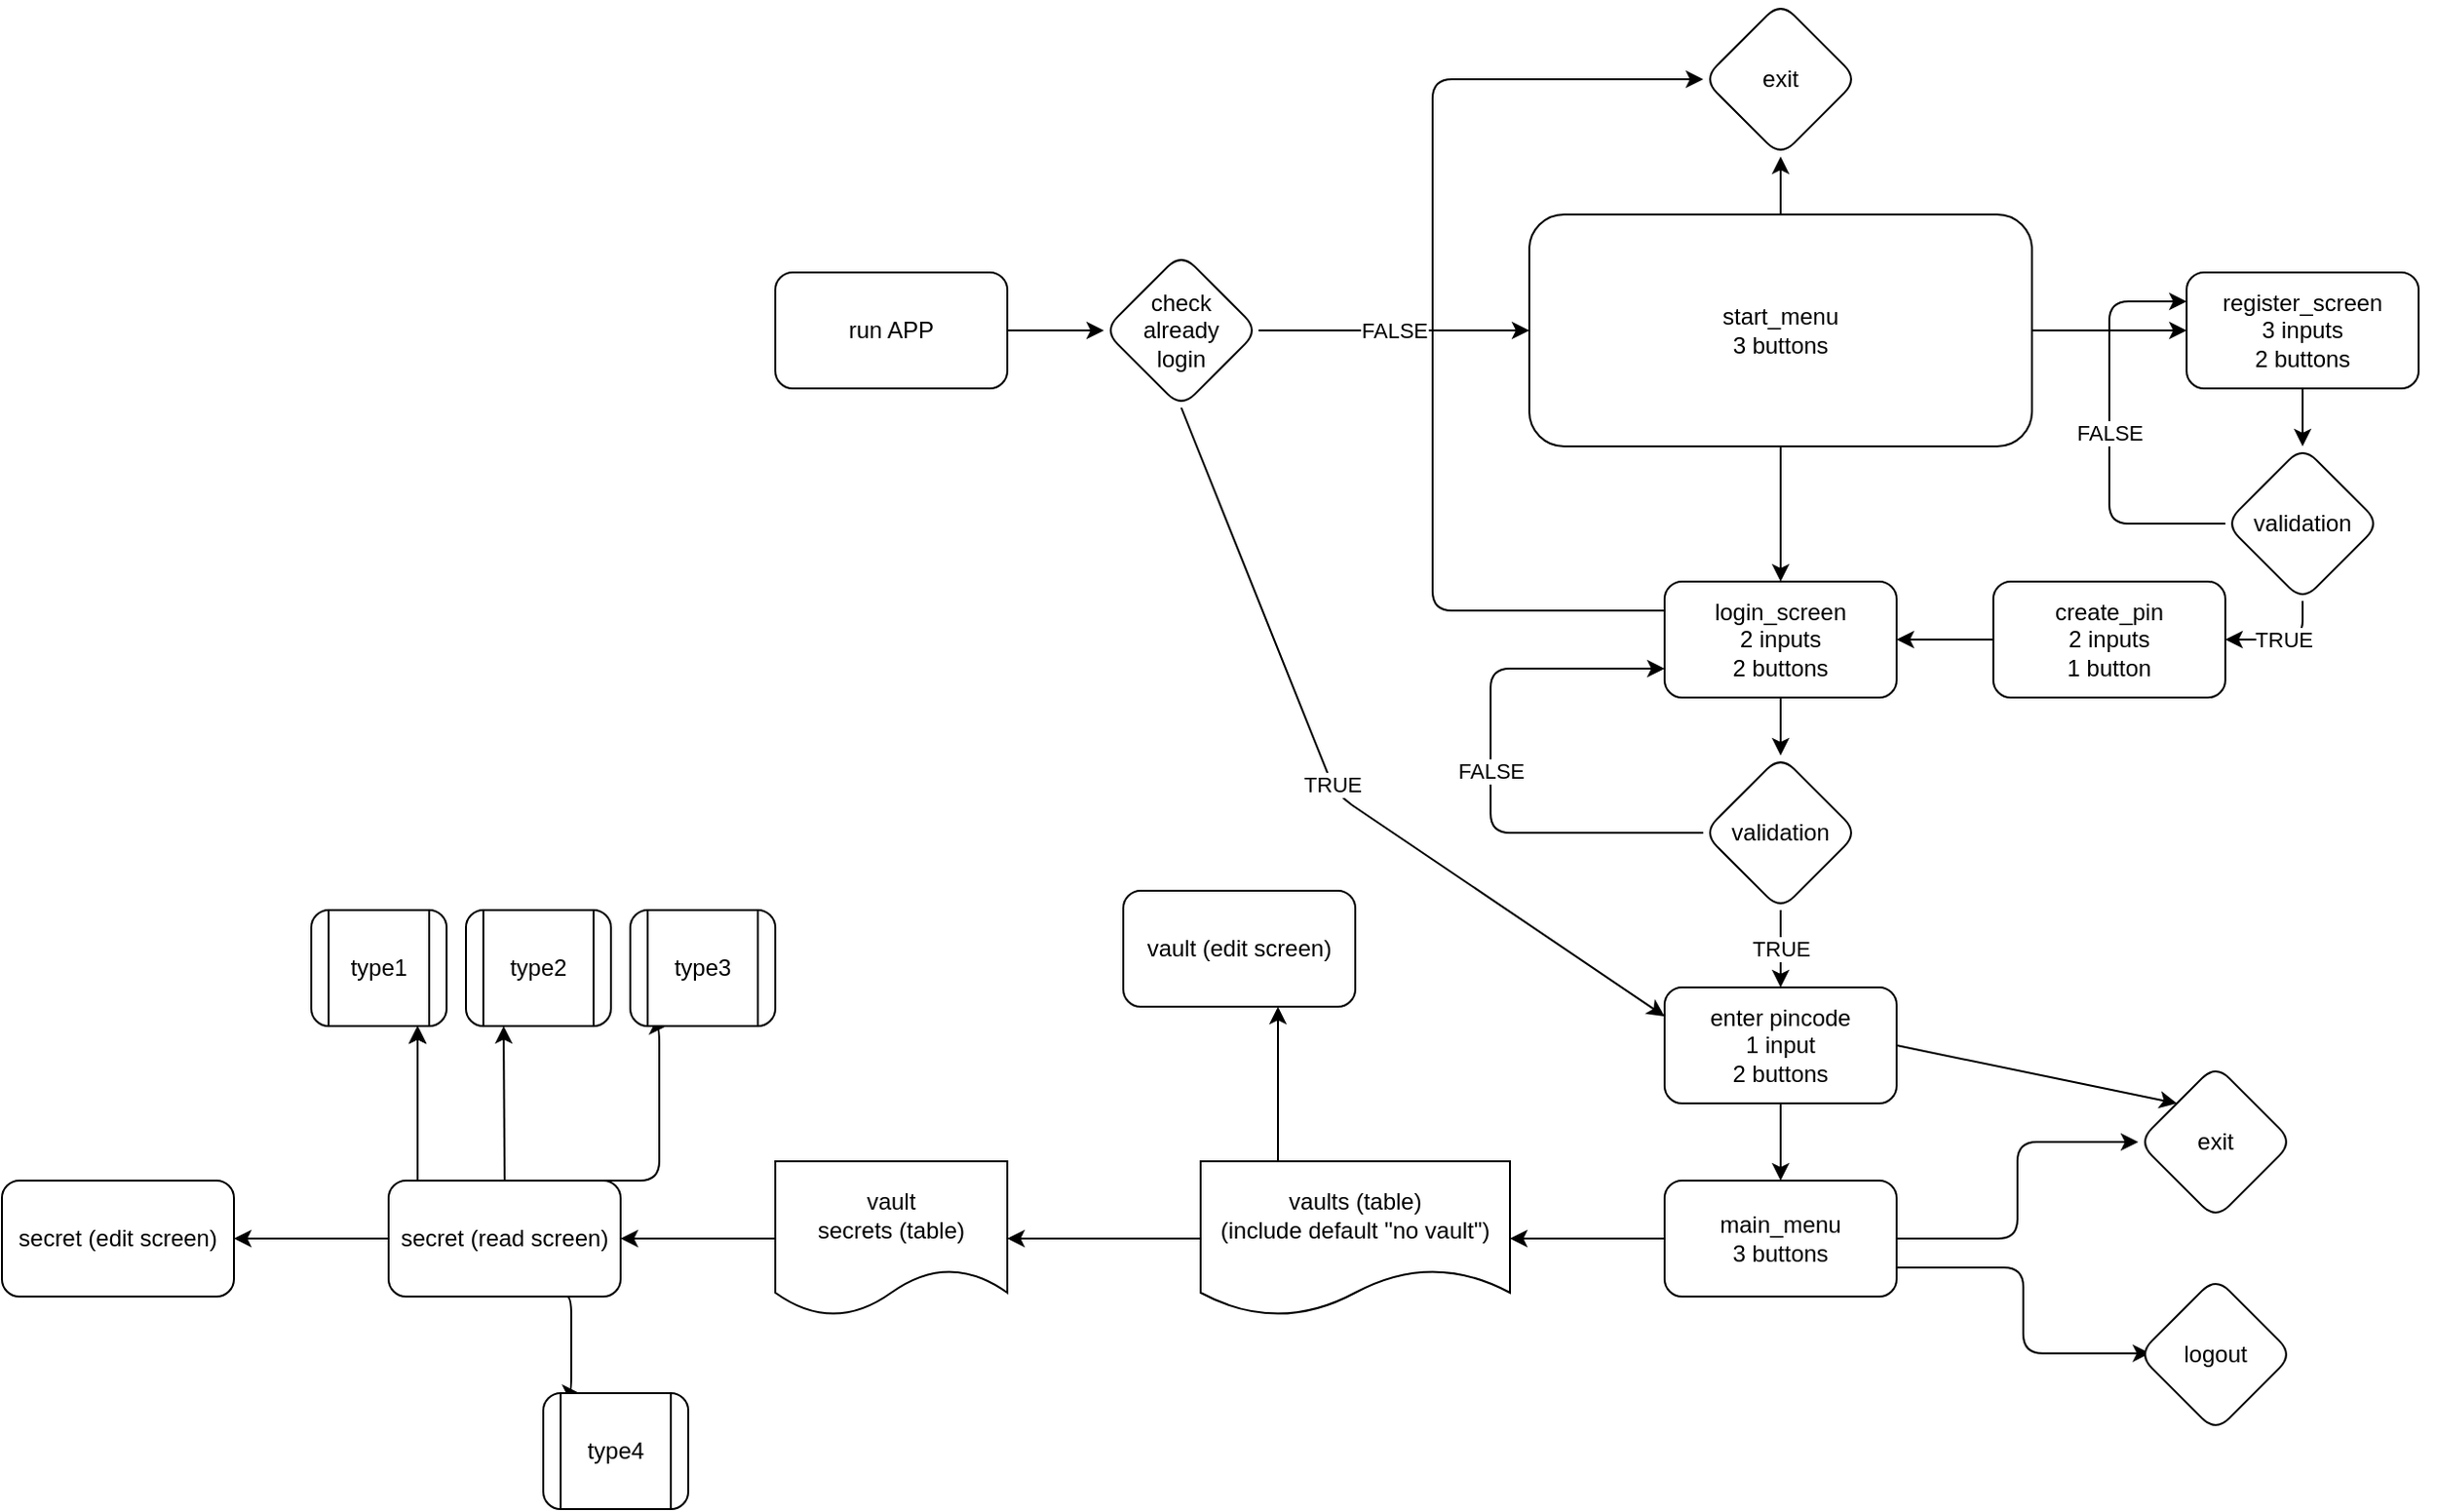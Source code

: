 <mxfile>
    <diagram id="nW1EOqc1Ft2KNOTnj8IP" name="Page-1">
        <mxGraphModel dx="2678" dy="1886" grid="1" gridSize="10" guides="1" tooltips="1" connect="1" arrows="1" fold="1" page="1" pageScale="1" pageWidth="850" pageHeight="1100" math="0" shadow="0">
            <root>
                <mxCell id="0"/>
                <mxCell id="1" parent="0"/>
                <mxCell id="13" value="" style="edgeStyle=none;html=1;" parent="1" source="11" target="12" edge="1">
                    <mxGeometry relative="1" as="geometry"/>
                </mxCell>
                <mxCell id="15" value="" style="edgeStyle=none;html=1;" parent="1" source="11" target="14" edge="1">
                    <mxGeometry relative="1" as="geometry"/>
                </mxCell>
                <mxCell id="17" value="" style="edgeStyle=none;html=1;" parent="1" source="11" target="16" edge="1">
                    <mxGeometry relative="1" as="geometry"/>
                </mxCell>
                <mxCell id="11" value="start_menu&lt;br&gt;3 buttons" style="rounded=1;whiteSpace=wrap;html=1;" parent="1" vertex="1">
                    <mxGeometry x="110" y="70" width="260" height="120" as="geometry"/>
                </mxCell>
                <mxCell id="19" value="" style="edgeStyle=none;html=1;" parent="1" source="12" target="18" edge="1">
                    <mxGeometry relative="1" as="geometry"/>
                </mxCell>
                <mxCell id="48" style="edgeStyle=elbowEdgeStyle;html=1;exitX=0;exitY=0.25;exitDx=0;exitDy=0;entryX=0;entryY=0.5;entryDx=0;entryDy=0;" parent="1" source="12" target="16" edge="1">
                    <mxGeometry relative="1" as="geometry">
                        <Array as="points">
                            <mxPoint x="60" y="90"/>
                        </Array>
                    </mxGeometry>
                </mxCell>
                <mxCell id="12" value="login_screen&lt;br&gt;2 inputs&lt;br&gt;2 buttons" style="whiteSpace=wrap;html=1;rounded=1;" parent="1" vertex="1">
                    <mxGeometry x="180" y="260" width="120" height="60" as="geometry"/>
                </mxCell>
                <mxCell id="28" value="TRUE" style="edgeStyle=orthogonalEdgeStyle;html=1;exitX=0.5;exitY=1;exitDx=0;exitDy=0;entryX=1;entryY=0.5;entryDx=0;entryDy=0;" parent="1" source="53" target="55" edge="1">
                    <mxGeometry relative="1" as="geometry"/>
                </mxCell>
                <mxCell id="30" value="FALSE" style="edgeStyle=elbowEdgeStyle;html=1;exitX=1;exitY=0.5;exitDx=0;exitDy=0;entryX=0.442;entryY=0;entryDx=0;entryDy=0;entryPerimeter=0;" parent="1" source="14" target="14" edge="1">
                    <mxGeometry relative="1" as="geometry">
                        <mxPoint x="600" y="60" as="targetPoint"/>
                    </mxGeometry>
                </mxCell>
                <mxCell id="47" value="FALSE" style="edgeStyle=elbowEdgeStyle;html=1;exitX=0;exitY=0.5;exitDx=0;exitDy=0;entryX=0;entryY=0.25;entryDx=0;entryDy=0;" parent="1" source="53" target="14" edge="1">
                    <mxGeometry relative="1" as="geometry">
                        <Array as="points">
                            <mxPoint x="410" y="180"/>
                            <mxPoint x="450" y="50"/>
                            <mxPoint x="420" y="50"/>
                            <mxPoint x="430" y="70"/>
                            <mxPoint x="400" y="250"/>
                        </Array>
                    </mxGeometry>
                </mxCell>
                <mxCell id="54" style="edgeStyle=none;html=1;exitX=0.5;exitY=1;exitDx=0;exitDy=0;entryX=0.5;entryY=0;entryDx=0;entryDy=0;" edge="1" parent="1" source="14" target="53">
                    <mxGeometry relative="1" as="geometry"/>
                </mxCell>
                <mxCell id="14" value="register_screen&lt;br&gt;3 inputs&lt;br&gt;2 buttons" style="whiteSpace=wrap;html=1;rounded=1;" parent="1" vertex="1">
                    <mxGeometry x="450" y="100" width="120" height="60" as="geometry"/>
                </mxCell>
                <mxCell id="16" value="exit" style="rhombus;whiteSpace=wrap;html=1;rounded=1;" parent="1" vertex="1">
                    <mxGeometry x="200" y="-40" width="80" height="80" as="geometry"/>
                </mxCell>
                <mxCell id="20" value="FALSE" style="edgeStyle=orthogonalEdgeStyle;html=1;exitX=0;exitY=0.5;exitDx=0;exitDy=0;entryX=0;entryY=0.75;entryDx=0;entryDy=0;" parent="1" source="18" target="12" edge="1">
                    <mxGeometry relative="1" as="geometry">
                        <Array as="points">
                            <mxPoint x="90" y="390"/>
                            <mxPoint x="90" y="305"/>
                        </Array>
                    </mxGeometry>
                </mxCell>
                <mxCell id="22" value="TRUE" style="edgeStyle=orthogonalEdgeStyle;html=1;entryX=0.5;entryY=0;entryDx=0;entryDy=0;" parent="1" source="18" target="58" edge="1">
                    <mxGeometry relative="1" as="geometry"/>
                </mxCell>
                <mxCell id="18" value="validation" style="rhombus;whiteSpace=wrap;html=1;rounded=1;" parent="1" vertex="1">
                    <mxGeometry x="200" y="350" width="80" height="80" as="geometry"/>
                </mxCell>
                <mxCell id="24" value="" style="edgeStyle=orthogonalEdgeStyle;html=1;" parent="1" source="21" target="23" edge="1">
                    <mxGeometry relative="1" as="geometry"/>
                </mxCell>
                <mxCell id="51" style="edgeStyle=elbowEdgeStyle;html=1;exitX=1;exitY=0.5;exitDx=0;exitDy=0;entryX=0;entryY=0.5;entryDx=0;entryDy=0;" parent="1" source="21" target="49" edge="1">
                    <mxGeometry relative="1" as="geometry"/>
                </mxCell>
                <mxCell id="52" style="edgeStyle=elbowEdgeStyle;html=1;exitX=1;exitY=0.75;exitDx=0;exitDy=0;entryX=0.077;entryY=0.492;entryDx=0;entryDy=0;entryPerimeter=0;" parent="1" source="21" target="50" edge="1">
                    <mxGeometry relative="1" as="geometry"/>
                </mxCell>
                <mxCell id="21" value="main_menu&lt;br&gt;3 buttons" style="whiteSpace=wrap;html=1;rounded=1;" parent="1" vertex="1">
                    <mxGeometry x="180" y="570" width="120" height="60" as="geometry"/>
                </mxCell>
                <mxCell id="26" value="" style="edgeStyle=orthogonalEdgeStyle;html=1;" parent="1" source="23" target="25" edge="1">
                    <mxGeometry relative="1" as="geometry"/>
                </mxCell>
                <mxCell id="46" value="" style="edgeStyle=elbowEdgeStyle;html=1;" parent="1" source="23" target="45" edge="1">
                    <mxGeometry relative="1" as="geometry"/>
                </mxCell>
                <mxCell id="23" value="vaults (table)&lt;br&gt;(include default &quot;no vault&quot;)" style="shape=document;whiteSpace=wrap;html=1;boundedLbl=1;rounded=1;" parent="1" vertex="1">
                    <mxGeometry x="-60" y="560" width="160" height="80" as="geometry"/>
                </mxCell>
                <mxCell id="32" value="" style="edgeStyle=elbowEdgeStyle;html=1;" parent="1" source="25" target="31" edge="1">
                    <mxGeometry relative="1" as="geometry"/>
                </mxCell>
                <mxCell id="25" value="vault&lt;br&gt;secrets (table)" style="shape=document;whiteSpace=wrap;html=1;boundedLbl=1;rounded=1;" parent="1" vertex="1">
                    <mxGeometry x="-280" y="560" width="120" height="80" as="geometry"/>
                </mxCell>
                <mxCell id="34" value="" style="edgeStyle=elbowEdgeStyle;html=1;" parent="1" source="31" target="33" edge="1">
                    <mxGeometry relative="1" as="geometry"/>
                </mxCell>
                <mxCell id="35" value="" style="edgeStyle=elbowEdgeStyle;html=1;" parent="1" source="31" target="33" edge="1">
                    <mxGeometry relative="1" as="geometry"/>
                </mxCell>
                <mxCell id="36" value="" style="edgeStyle=elbowEdgeStyle;html=1;" parent="1" source="31" target="33" edge="1">
                    <mxGeometry relative="1" as="geometry"/>
                </mxCell>
                <mxCell id="38" style="edgeStyle=elbowEdgeStyle;html=1;exitX=0.5;exitY=0;exitDx=0;exitDy=0;entryX=0.25;entryY=1;entryDx=0;entryDy=0;" parent="1" source="31" target="37" edge="1">
                    <mxGeometry relative="1" as="geometry"/>
                </mxCell>
                <mxCell id="40" style="edgeStyle=elbowEdgeStyle;html=1;exitX=0.75;exitY=0;exitDx=0;exitDy=0;entryX=0.25;entryY=1;entryDx=0;entryDy=0;" parent="1" source="31" target="39" edge="1">
                    <mxGeometry relative="1" as="geometry">
                        <Array as="points">
                            <mxPoint x="-340" y="540"/>
                        </Array>
                    </mxGeometry>
                </mxCell>
                <mxCell id="42" style="edgeStyle=elbowEdgeStyle;html=1;exitX=0.75;exitY=1;exitDx=0;exitDy=0;entryX=0.25;entryY=0;entryDx=0;entryDy=0;" parent="1" source="31" target="41" edge="1">
                    <mxGeometry relative="1" as="geometry"/>
                </mxCell>
                <mxCell id="44" value="" style="edgeStyle=elbowEdgeStyle;html=1;" parent="1" source="31" target="43" edge="1">
                    <mxGeometry relative="1" as="geometry"/>
                </mxCell>
                <mxCell id="31" value="secret (read screen)" style="whiteSpace=wrap;html=1;rounded=1;" parent="1" vertex="1">
                    <mxGeometry x="-480" y="570" width="120" height="60" as="geometry"/>
                </mxCell>
                <mxCell id="33" value="type1" style="shape=process;whiteSpace=wrap;html=1;backgroundOutline=1;rounded=1;" parent="1" vertex="1">
                    <mxGeometry x="-520" y="430" width="70" height="60" as="geometry"/>
                </mxCell>
                <mxCell id="37" value="type2" style="shape=process;whiteSpace=wrap;html=1;backgroundOutline=1;rounded=1;" parent="1" vertex="1">
                    <mxGeometry x="-440" y="430" width="75" height="60" as="geometry"/>
                </mxCell>
                <mxCell id="39" value="type3" style="shape=process;whiteSpace=wrap;html=1;backgroundOutline=1;rounded=1;" parent="1" vertex="1">
                    <mxGeometry x="-355" y="430" width="75" height="60" as="geometry"/>
                </mxCell>
                <mxCell id="41" value="type4" style="shape=process;whiteSpace=wrap;html=1;backgroundOutline=1;rounded=1;" parent="1" vertex="1">
                    <mxGeometry x="-400" y="680" width="75" height="60" as="geometry"/>
                </mxCell>
                <mxCell id="43" value="secret (edit screen)" style="whiteSpace=wrap;html=1;rounded=1;" parent="1" vertex="1">
                    <mxGeometry x="-680" y="570" width="120" height="60" as="geometry"/>
                </mxCell>
                <mxCell id="45" value="vault (edit screen)" style="whiteSpace=wrap;html=1;rounded=1;" parent="1" vertex="1">
                    <mxGeometry x="-100" y="420" width="120" height="60" as="geometry"/>
                </mxCell>
                <mxCell id="49" value="exit" style="rhombus;whiteSpace=wrap;html=1;rounded=1;" parent="1" vertex="1">
                    <mxGeometry x="425" y="510" width="80" height="80" as="geometry"/>
                </mxCell>
                <mxCell id="50" value="logout" style="rhombus;whiteSpace=wrap;html=1;rounded=1;" parent="1" vertex="1">
                    <mxGeometry x="425" y="620" width="80" height="80" as="geometry"/>
                </mxCell>
                <mxCell id="53" value="validation" style="rhombus;whiteSpace=wrap;html=1;rounded=1;" vertex="1" parent="1">
                    <mxGeometry x="470" y="190" width="80" height="80" as="geometry"/>
                </mxCell>
                <mxCell id="56" style="edgeStyle=none;html=1;exitX=0;exitY=0.5;exitDx=0;exitDy=0;entryX=1;entryY=0.5;entryDx=0;entryDy=0;" edge="1" parent="1" source="55" target="12">
                    <mxGeometry relative="1" as="geometry"/>
                </mxCell>
                <mxCell id="55" value="create_pin&lt;br&gt;2 inputs&lt;br&gt;1 button" style="whiteSpace=wrap;html=1;rounded=1;" vertex="1" parent="1">
                    <mxGeometry x="350" y="260" width="120" height="60" as="geometry"/>
                </mxCell>
                <mxCell id="60" style="edgeStyle=none;html=1;exitX=0.5;exitY=1;exitDx=0;exitDy=0;entryX=0.5;entryY=0;entryDx=0;entryDy=0;" edge="1" parent="1" source="58" target="21">
                    <mxGeometry relative="1" as="geometry"/>
                </mxCell>
                <mxCell id="61" style="edgeStyle=none;html=1;exitX=1;exitY=0.5;exitDx=0;exitDy=0;entryX=0;entryY=0;entryDx=0;entryDy=0;" edge="1" parent="1" source="58" target="49">
                    <mxGeometry relative="1" as="geometry"/>
                </mxCell>
                <mxCell id="58" value="enter pincode&lt;br&gt;1 input&lt;br&gt;2 buttons" style="whiteSpace=wrap;html=1;rounded=1;" vertex="1" parent="1">
                    <mxGeometry x="180" y="470" width="120" height="60" as="geometry"/>
                </mxCell>
                <mxCell id="68" style="edgeStyle=none;html=1;exitX=1;exitY=0.5;exitDx=0;exitDy=0;entryX=0;entryY=0.5;entryDx=0;entryDy=0;" edge="1" parent="1" source="64" target="67">
                    <mxGeometry relative="1" as="geometry"/>
                </mxCell>
                <mxCell id="64" value="run APP" style="rounded=1;whiteSpace=wrap;html=1;" vertex="1" parent="1">
                    <mxGeometry x="-280" y="100" width="120" height="60" as="geometry"/>
                </mxCell>
                <mxCell id="69" value="FALSE" style="edgeStyle=none;html=1;exitX=1;exitY=0.5;exitDx=0;exitDy=0;entryX=0;entryY=0.5;entryDx=0;entryDy=0;" edge="1" parent="1" source="67" target="11">
                    <mxGeometry relative="1" as="geometry"/>
                </mxCell>
                <mxCell id="70" value="TRUE" style="edgeStyle=none;html=1;exitX=0.5;exitY=1;exitDx=0;exitDy=0;entryX=0;entryY=0.25;entryDx=0;entryDy=0;" edge="1" parent="1" source="67" target="58">
                    <mxGeometry relative="1" as="geometry">
                        <Array as="points">
                            <mxPoint x="10" y="370"/>
                        </Array>
                    </mxGeometry>
                </mxCell>
                <mxCell id="67" value="check&lt;br&gt;already&lt;br&gt;login" style="rhombus;whiteSpace=wrap;html=1;rounded=1;" vertex="1" parent="1">
                    <mxGeometry x="-110" y="90" width="80" height="80" as="geometry"/>
                </mxCell>
            </root>
        </mxGraphModel>
    </diagram>
</mxfile>